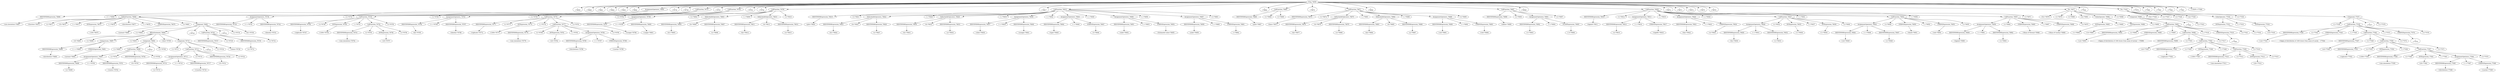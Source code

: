 digraph {

"Prog_76658"->"<
>76659";
"Prog_76658"->"<
>76660";
"Prog_76658"->"<
>76661";
"Prog_76658"->"<
>76662";
"Prog_76658"->"<
>76663";
"Prog_76658"->"<
>76664";
"Prog_76658"->"AssignmentOpetators_76665";
"AssignmentOpetators_76665"->"IDENTIFIERExpression_76666";
"IDENTIFIERExpression_76666"->"<one.simulation>76667";
"AssignmentOpetators_76665"->"<<->76668";
"AssignmentOpetators_76665"->"DefineFunction_76669";
"DefineFunction_76669"->"<function>76670";
"DefineFunction_76669"->"<(>76671";
"DefineFunction_76669"->"<N>76672";
"DefineFunction_76669"->"<=>76673";
"DefineFunction_76669"->"INTExpression_76674";
"INTExpression_76674"->"<100>76675";
"DefineFunction_76669"->"<,>76676";
"DefineFunction_76669"->"<distribution>76677";
"DefineFunction_76669"->"<=>76678";
"DefineFunction_76669"->"STRINGExpression_76679";
"STRINGExpression_76679"->"<normal>76680";
"DefineFunction_76669"->"<)>76681";
"DefineFunction_76669"->"Compound_76682";
"Compound_76682"->"<{>76683";
"Compound_76682"->"IfElseStatement_76684";
"IfElseStatement_76684"->"<if>76685";
"IfElseStatement_76684"->"<(>76686";
"IfElseStatement_76684"->"Comparisons_76687";
"Comparisons_76687"->"IDENTIFIERExpression_76688";
"IDENTIFIERExpression_76688"->"<distribution>76689";
"Comparisons_76687"->"<==>76690";
"Comparisons_76687"->"STRINGExpression_76691";
"STRINGExpression_76691"->"<normal>76692";
"IfElseStatement_76684"->"<)>76693";
"IfElseStatement_76684"->"Compound_76694";
"Compound_76694"->"<{>76695";
"Compound_76694"->"CallFunction_76696";
"CallFunction_76696"->"AssignmentOpetators_76697";
"AssignmentOpetators_76697"->"IDENTIFIERExpression_76698";
"IDENTIFIERExpression_76698"->"<x>76699";
"AssignmentOpetators_76697"->"<<->76700";
"AssignmentOpetators_76697"->"IDENTIFIERExpression_76701";
"IDENTIFIERExpression_76701"->"<rnorm>76702";
"CallFunction_76696"->"<(>76703";
"CallFunction_76696"->"IDENTIFIERExpression_76704";
"IDENTIFIERExpression_76704"->"<N>76705";
"CallFunction_76696"->"<)>76706";
"Compound_76694"->"<
>76707";
"Compound_76694"->"<}>76708";
"IfElseStatement_76684"->"<else>76709";
"IfElseStatement_76684"->"Compound_76710";
"Compound_76710"->"<{>76711";
"Compound_76710"->"CallFunction_76712";
"CallFunction_76712"->"AssignmentOpetators_76713";
"AssignmentOpetators_76713"->"IDENTIFIERExpression_76714";
"IDENTIFIERExpression_76714"->"<x>76715";
"AssignmentOpetators_76713"->"<<->76716";
"AssignmentOpetators_76713"->"IDENTIFIERExpression_76717";
"IDENTIFIERExpression_76717"->"<rcauchy>76718";
"CallFunction_76712"->"<(>76719";
"CallFunction_76712"->"IDENTIFIERExpression_76720";
"IDENTIFIERExpression_76720"->"<N>76721";
"CallFunction_76712"->"<)>76722";
"Compound_76710"->"<
>76723";
"Compound_76710"->"<}>76724";
"Compound_76682"->"<
>76725";
"Compound_76682"->"CallFunction_76726";
"CallFunction_76726"->"IDENTIFIERExpression_76727";
"IDENTIFIERExpression_76727"->"<mean>76728";
"CallFunction_76726"->"<(>76729";
"CallFunction_76726"->"IDENTIFIERExpression_76730";
"IDENTIFIERExpression_76730"->"<x>76731";
"CallFunction_76726"->"<)>76732";
"Compound_76682"->"<
>76733";
"Compound_76682"->"<}>76734";
"Prog_76658"->"<
>76735";
"Prog_76658"->"<
>76736";
"Prog_76658"->"CallFunction_76737";
"CallFunction_76737"->"AssignmentOpetators_76738";
"AssignmentOpetators_76738"->"IDENTIFIERExpression_76739";
"IDENTIFIERExpression_76739"->"<k1>76740";
"AssignmentOpetators_76738"->"<<->76741";
"AssignmentOpetators_76738"->"IDENTIFIERExpression_76742";
"IDENTIFIERExpression_76742"->"<density>76743";
"CallFunction_76737"->"<(>76744";
"CallFunction_76737"->"CallFunction_76745";
"CallFunction_76745"->"IDENTIFIERExpression_76746";
"IDENTIFIERExpression_76746"->"<replicate>76747";
"CallFunction_76745"->"<(>76748";
"CallFunction_76745"->"INTExpression_76749";
"INTExpression_76749"->"<1000>76750";
"CallFunction_76745"->"<,>76751";
"CallFunction_76745"->"CallFunction_76752";
"CallFunction_76752"->"IDENTIFIERExpression_76753";
"IDENTIFIERExpression_76753"->"<one.simulation>76754";
"CallFunction_76752"->"<(>76755";
"CallFunction_76752"->"INTExpression_76756";
"INTExpression_76756"->"<20>76757";
"CallFunction_76752"->"<)>76758";
"CallFunction_76745"->"<)>76759";
"CallFunction_76737"->"<)>76760";
"Prog_76658"->"<
>76761";
"Prog_76658"->"CallFunction_76762";
"CallFunction_76762"->"AssignmentOpetators_76763";
"AssignmentOpetators_76763"->"IDENTIFIERExpression_76764";
"IDENTIFIERExpression_76764"->"<k2>76765";
"AssignmentOpetators_76763"->"<<->76766";
"AssignmentOpetators_76763"->"IDENTIFIERExpression_76767";
"IDENTIFIERExpression_76767"->"<density>76768";
"CallFunction_76762"->"<(>76769";
"CallFunction_76762"->"CallFunction_76770";
"CallFunction_76770"->"IDENTIFIERExpression_76771";
"IDENTIFIERExpression_76771"->"<replicate>76772";
"CallFunction_76770"->"<(>76773";
"CallFunction_76770"->"INTExpression_76774";
"INTExpression_76774"->"<1000>76775";
"CallFunction_76770"->"<,>76776";
"CallFunction_76770"->"CallFunction_76777";
"CallFunction_76777"->"IDENTIFIERExpression_76778";
"IDENTIFIERExpression_76778"->"<one.simulation>76779";
"CallFunction_76777"->"<(>76780";
"CallFunction_76777"->"INTExpression_76781";
"INTExpression_76781"->"<20>76782";
"CallFunction_76777"->"<,>76783";
"CallFunction_76777"->"AssignmentOpetators_76784";
"AssignmentOpetators_76784"->"IDENTIFIERExpression_76785";
"IDENTIFIERExpression_76785"->"<distribution>76786";
"AssignmentOpetators_76784"->"<=>76787";
"AssignmentOpetators_76784"->"STRINGExpression_76788";
"STRINGExpression_76788"->"<cauchy>76789";
"CallFunction_76777"->"<)>76790";
"CallFunction_76770"->"<)>76791";
"CallFunction_76762"->"<)>76792";
"Prog_76658"->"<
>76793";
"Prog_76658"->"<
>76794";
"Prog_76658"->"CallFunction_76795";
"CallFunction_76795"->"AssignmentOpetators_76796";
"AssignmentOpetators_76796"->"IDENTIFIERExpression_76797";
"IDENTIFIERExpression_76797"->"<xrange>76798";
"AssignmentOpetators_76796"->"<<->76799";
"AssignmentOpetators_76796"->"IDENTIFIERExpression_76800";
"IDENTIFIERExpression_76800"->"<range>76801";
"CallFunction_76795"->"<(>76802";
"CallFunction_76795"->"DollarAndAtOperators_76803";
"DollarAndAtOperators_76803"->"IDENTIFIERExpression_76804";
"IDENTIFIERExpression_76804"->"<k1>76805";
"DollarAndAtOperators_76803"->"<$>76806";
"DollarAndAtOperators_76803"->"IDENTIFIERExpression_76807";
"IDENTIFIERExpression_76807"->"<x>76808";
"CallFunction_76795"->"<,>76809";
"CallFunction_76795"->"DollarAndAtOperators_76810";
"DollarAndAtOperators_76810"->"IDENTIFIERExpression_76811";
"IDENTIFIERExpression_76811"->"<k2>76812";
"DollarAndAtOperators_76810"->"<$>76813";
"DollarAndAtOperators_76810"->"IDENTIFIERExpression_76814";
"IDENTIFIERExpression_76814"->"<x>76815";
"CallFunction_76795"->"<)>76816";
"Prog_76658"->"<
>76817";
"Prog_76658"->"CallFunction_76818";
"CallFunction_76818"->"IDENTIFIERExpression_76819";
"IDENTIFIERExpression_76819"->"<plot>76820";
"CallFunction_76818"->"<(>76821";
"CallFunction_76818"->"DollarAndAtOperators_76822";
"DollarAndAtOperators_76822"->"IDENTIFIERExpression_76823";
"IDENTIFIERExpression_76823"->"<k1>76824";
"DollarAndAtOperators_76822"->"<$>76825";
"DollarAndAtOperators_76822"->"IDENTIFIERExpression_76826";
"IDENTIFIERExpression_76826"->"<x>76827";
"CallFunction_76818"->"<,>76828";
"CallFunction_76818"->"DollarAndAtOperators_76829";
"DollarAndAtOperators_76829"->"IDENTIFIERExpression_76830";
"IDENTIFIERExpression_76830"->"<k1>76831";
"DollarAndAtOperators_76829"->"<$>76832";
"DollarAndAtOperators_76829"->"IDENTIFIERExpression_76833";
"IDENTIFIERExpression_76833"->"<y>76834";
"CallFunction_76818"->"<,>76835";
"CallFunction_76818"->"AssignmentOpetators_76836";
"AssignmentOpetators_76836"->"IDENTIFIERExpression_76837";
"IDENTIFIERExpression_76837"->"<xlim>76838";
"AssignmentOpetators_76836"->"<=>76839";
"AssignmentOpetators_76836"->"IDENTIFIERExpression_76840";
"IDENTIFIERExpression_76840"->"<xrange>76841";
"CallFunction_76818"->"<,>76842";
"CallFunction_76818"->"AssignmentOpetators_76843";
"AssignmentOpetators_76843"->"IDENTIFIERExpression_76844";
"IDENTIFIERExpression_76844"->"<type>76845";
"AssignmentOpetators_76843"->"<=>76846";
"AssignmentOpetators_76843"->"STRINGExpression_76847";
"STRINGExpression_76847"->"<l>76848";
"CallFunction_76818"->"<,>76849";
"CallFunction_76818"->"AssignmentOpetators_76850";
"AssignmentOpetators_76850"->"IDENTIFIERExpression_76851";
"IDENTIFIERExpression_76851"->"<xlab>76852";
"AssignmentOpetators_76850"->"<=>76853";
"AssignmentOpetators_76850"->"STRINGExpression_76854";
"STRINGExpression_76854"->"<Estimated value>76855";
"CallFunction_76818"->"<,>76856";
"CallFunction_76818"->"AssignmentOpetators_76857";
"AssignmentOpetators_76857"->"IDENTIFIERExpression_76858";
"IDENTIFIERExpression_76858"->"<ylab>76859";
"AssignmentOpetators_76857"->"<=>76860";
"AssignmentOpetators_76857"->"STRINGExpression_76861";
"STRINGExpression_76861"->"<>76862";
"CallFunction_76818"->"<)>76863";
"Prog_76658"->"<
>76864";
"Prog_76658"->"CallFunction_76865";
"CallFunction_76865"->"IDENTIFIERExpression_76866";
"IDENTIFIERExpression_76866"->"<grid>76867";
"CallFunction_76865"->"<(>76868";
"CallFunction_76865"->"<)>76869";
"Prog_76658"->"<
>76870";
"Prog_76658"->"CallFunction_76871";
"CallFunction_76871"->"IDENTIFIERExpression_76872";
"IDENTIFIERExpression_76872"->"<lines>76873";
"CallFunction_76871"->"<(>76874";
"CallFunction_76871"->"DollarAndAtOperators_76875";
"DollarAndAtOperators_76875"->"IDENTIFIERExpression_76876";
"IDENTIFIERExpression_76876"->"<k2>76877";
"DollarAndAtOperators_76875"->"<$>76878";
"DollarAndAtOperators_76875"->"IDENTIFIERExpression_76879";
"IDENTIFIERExpression_76879"->"<x>76880";
"CallFunction_76871"->"<,>76881";
"CallFunction_76871"->"DollarAndAtOperators_76882";
"DollarAndAtOperators_76882"->"IDENTIFIERExpression_76883";
"IDENTIFIERExpression_76883"->"<k2>76884";
"DollarAndAtOperators_76882"->"<$>76885";
"DollarAndAtOperators_76882"->"IDENTIFIERExpression_76886";
"IDENTIFIERExpression_76886"->"<y>76887";
"CallFunction_76871"->"<,>76888";
"CallFunction_76871"->"AssignmentOpetators_76889";
"AssignmentOpetators_76889"->"IDENTIFIERExpression_76890";
"IDENTIFIERExpression_76890"->"<col>76891";
"AssignmentOpetators_76889"->"<=>76892";
"AssignmentOpetators_76889"->"STRINGExpression_76893";
"STRINGExpression_76893"->"<red>76894";
"CallFunction_76871"->"<)>76895";
"Prog_76658"->"<
>76896";
"Prog_76658"->"CallFunction_76897";
"CallFunction_76897"->"IDENTIFIERExpression_76898";
"IDENTIFIERExpression_76898"->"<abline>76899";
"CallFunction_76897"->"<(>76900";
"CallFunction_76897"->"AssignmentOpetators_76901";
"AssignmentOpetators_76901"->"IDENTIFIERExpression_76902";
"IDENTIFIERExpression_76902"->"<v>76903";
"AssignmentOpetators_76901"->"<=>76904";
"AssignmentOpetators_76901"->"FLOATExpression_76905";
"FLOATExpression_76905"->"<.5>76906";
"CallFunction_76897"->"<)>76907";
"Prog_76658"->"<
>76908";
"Prog_76658"->"CallFunction_76909";
"CallFunction_76909"->"IDENTIFIERExpression_76910";
"IDENTIFIERExpression_76910"->"<legend>76911";
"CallFunction_76909"->"<(>76912";
"CallFunction_76909"->"AssignmentOpetators_76913";
"AssignmentOpetators_76913"->"IDENTIFIERExpression_76914";
"IDENTIFIERExpression_76914"->"<x>76915";
"AssignmentOpetators_76913"->"<=>76916";
"AssignmentOpetators_76913"->"STRINGExpression_76917";
"STRINGExpression_76917"->"<topleft>76918";
"CallFunction_76909"->"<,>76919";
"CallFunction_76909"->"AssignmentOpetators_76920";
"AssignmentOpetators_76920"->"IDENTIFIERExpression_76921";
"IDENTIFIERExpression_76921"->"<bty>76922";
"AssignmentOpetators_76920"->"<=>76923";
"AssignmentOpetators_76920"->"STRINGExpression_76924";
"STRINGExpression_76924"->"<n>76925";
"CallFunction_76909"->"<,>76926";
"CallFunction_76909"->"CallFunction_76927";
"CallFunction_76927"->"AssignmentOpetators_76928";
"AssignmentOpetators_76928"->"IDENTIFIERExpression_76929";
"IDENTIFIERExpression_76929"->"<lty>76930";
"AssignmentOpetators_76928"->"<=>76931";
"AssignmentOpetators_76928"->"IDENTIFIERExpression_76932";
"IDENTIFIERExpression_76932"->"<c>76933";
"CallFunction_76927"->"<(>76934";
"CallFunction_76927"->"INTExpression_76935";
"INTExpression_76935"->"<1>76936";
"CallFunction_76927"->"<,>76937";
"CallFunction_76927"->"INTExpression_76938";
"INTExpression_76938"->"<1>76939";
"CallFunction_76927"->"<)>76940";
"CallFunction_76909"->"<,>76941";
"CallFunction_76909"->"CallFunction_76942";
"CallFunction_76942"->"AssignmentOpetators_76943";
"AssignmentOpetators_76943"->"IDENTIFIERExpression_76944";
"IDENTIFIERExpression_76944"->"<col>76945";
"AssignmentOpetators_76943"->"<=>76946";
"AssignmentOpetators_76943"->"IDENTIFIERExpression_76947";
"IDENTIFIERExpression_76947"->"<c>76948";
"CallFunction_76942"->"<(>76949";
"CallFunction_76942"->"STRINGExpression_76950";
"STRINGExpression_76950"->"<black>76951";
"CallFunction_76942"->"<,>76952";
"CallFunction_76942"->"STRINGExpression_76953";
"STRINGExpression_76953"->"<red>76954";
"CallFunction_76942"->"<)>76955";
"CallFunction_76909"->"<,>76956";
"CallFunction_76909"->"CallFunction_76957";
"CallFunction_76957"->"AssignmentOpetators_76958";
"AssignmentOpetators_76958"->"IDENTIFIERExpression_76959";
"IDENTIFIERExpression_76959"->"<legend>76960";
"AssignmentOpetators_76958"->"<=>76961";
"AssignmentOpetators_76958"->"IDENTIFIERExpression_76962";
"IDENTIFIERExpression_76962"->"<c>76963";
"CallFunction_76957"->"<(>76964";
"CallFunction_76957"->"STRINGExpression_76965";
"STRINGExpression_76965"->"<Mean of Normal>76966";
"CallFunction_76957"->"<,>76967";
"CallFunction_76957"->"STRINGExpression_76968";
"STRINGExpression_76968"->"<Mean of Cauchy>76969";
"CallFunction_76957"->"<)>76970";
"CallFunction_76909"->"<)>76971";
"Prog_76658"->"<
>76972";
"Prog_76658"->"<
>76973";
"Prog_76658"->"<
>76974";
"Prog_76658"->"<
>76975";
"Prog_76658"->"<
>76976";
"Prog_76658"->"For_76977";
"For_76977"->"<for>76978";
"For_76977"->"<(>76979";
"For_76977"->"<i>76980";
"For_76977"->"<in>76981";
"For_76977"->"ColonOperator_76982";
"ColonOperator_76982"->"INTExpression_76983";
"INTExpression_76983"->"<1>76984";
"ColonOperator_76982"->"<:>76985";
"ColonOperator_76982"->"INTExpression_76986";
"INTExpression_76986"->"<10>76987";
"For_76977"->"<)>76988";
"For_76977"->"Compound_76989";
"Compound_76989"->"<{>76990";
"Compound_76989"->"CallFunction_76991";
"CallFunction_76991"->"IDENTIFIERExpression_76992";
"IDENTIFIERExpression_76992"->"<cat>76993";
"CallFunction_76991"->"<(>76994";
"CallFunction_76991"->"STRINGExpression_76995";
"STRINGExpression_76995"->"<Sigma of distribution of 1000 draws from mean of normal - >76996";
"CallFunction_76991"->"<,>76997";
"CallFunction_76991"->"CallFunction_76998";
"CallFunction_76998"->"IDENTIFIERExpression_76999";
"IDENTIFIERExpression_76999"->"<sd>77000";
"CallFunction_76998"->"<(>77001";
"CallFunction_76998"->"CallFunction_77002";
"CallFunction_77002"->"IDENTIFIERExpression_77003";
"IDENTIFIERExpression_77003"->"<replicate>77004";
"CallFunction_77002"->"<(>77005";
"CallFunction_77002"->"INTExpression_77006";
"INTExpression_77006"->"<1000>77007";
"CallFunction_77002"->"<,>77008";
"CallFunction_77002"->"CallFunction_77009";
"CallFunction_77009"->"IDENTIFIERExpression_77010";
"IDENTIFIERExpression_77010"->"<one.simulation>77011";
"CallFunction_77009"->"<(>77012";
"CallFunction_77009"->"INTExpression_77013";
"INTExpression_77013"->"<20>77014";
"CallFunction_77009"->"<)>77015";
"CallFunction_77002"->"<)>77016";
"CallFunction_76998"->"<)>77017";
"CallFunction_76991"->"<,>77018";
"CallFunction_76991"->"STRINGExpression_77019";
"STRINGExpression_77019"->"<\n>77020";
"CallFunction_76991"->"<)>77021";
"Compound_76989"->"<
>77022";
"Compound_76989"->"<}>77023";
"Prog_76658"->"<
>77024";
"Prog_76658"->"For_77025";
"For_77025"->"<for>77026";
"For_77025"->"<(>77027";
"For_77025"->"<i>77028";
"For_77025"->"<in>77029";
"For_77025"->"ColonOperator_77030";
"ColonOperator_77030"->"INTExpression_77031";
"INTExpression_77031"->"<1>77032";
"ColonOperator_77030"->"<:>77033";
"ColonOperator_77030"->"INTExpression_77034";
"INTExpression_77034"->"<10>77035";
"For_77025"->"<)>77036";
"For_77025"->"Compound_77037";
"Compound_77037"->"<{>77038";
"Compound_77037"->"CallFunction_77039";
"CallFunction_77039"->"IDENTIFIERExpression_77040";
"IDENTIFIERExpression_77040"->"<cat>77041";
"CallFunction_77039"->"<(>77042";
"CallFunction_77039"->"STRINGExpression_77043";
"STRINGExpression_77043"->"<Sigma of distribution of 1000 draws from mean of cauchy - >77044";
"CallFunction_77039"->"<,>77045";
"CallFunction_77039"->"CallFunction_77046";
"CallFunction_77046"->"IDENTIFIERExpression_77047";
"IDENTIFIERExpression_77047"->"<sd>77048";
"CallFunction_77046"->"<(>77049";
"CallFunction_77046"->"CallFunction_77050";
"CallFunction_77050"->"IDENTIFIERExpression_77051";
"IDENTIFIERExpression_77051"->"<replicate>77052";
"CallFunction_77050"->"<(>77053";
"CallFunction_77050"->"INTExpression_77054";
"INTExpression_77054"->"<1000>77055";
"CallFunction_77050"->"<,>77056";
"CallFunction_77050"->"CallFunction_77057";
"CallFunction_77057"->"IDENTIFIERExpression_77058";
"IDENTIFIERExpression_77058"->"<one.simulation>77059";
"CallFunction_77057"->"<(>77060";
"CallFunction_77057"->"INTExpression_77061";
"INTExpression_77061"->"<20>77062";
"CallFunction_77057"->"<,>77063";
"CallFunction_77057"->"AssignmentOpetators_77064";
"AssignmentOpetators_77064"->"IDENTIFIERExpression_77065";
"IDENTIFIERExpression_77065"->"<distribution>77066";
"AssignmentOpetators_77064"->"<=>77067";
"AssignmentOpetators_77064"->"STRINGExpression_77068";
"STRINGExpression_77068"->"<cauchy>77069";
"CallFunction_77057"->"<)>77070";
"CallFunction_77050"->"<)>77071";
"CallFunction_77046"->"<)>77072";
"CallFunction_77039"->"<,>77073";
"CallFunction_77039"->"STRINGExpression_77074";
"STRINGExpression_77074"->"<\n>77075";
"CallFunction_77039"->"<)>77076";
"Compound_77037"->"<
>77077";
"Compound_77037"->"<}>77078";
"Prog_76658"->"<
>77079";
"Prog_76658"->"<
>77080";
"Prog_76658"->"<
>77081";
"Prog_76658"->"<
>77082";
"Prog_76658"->"<
>77083";
"Prog_76658"->"<<EOF>>77084";
}
